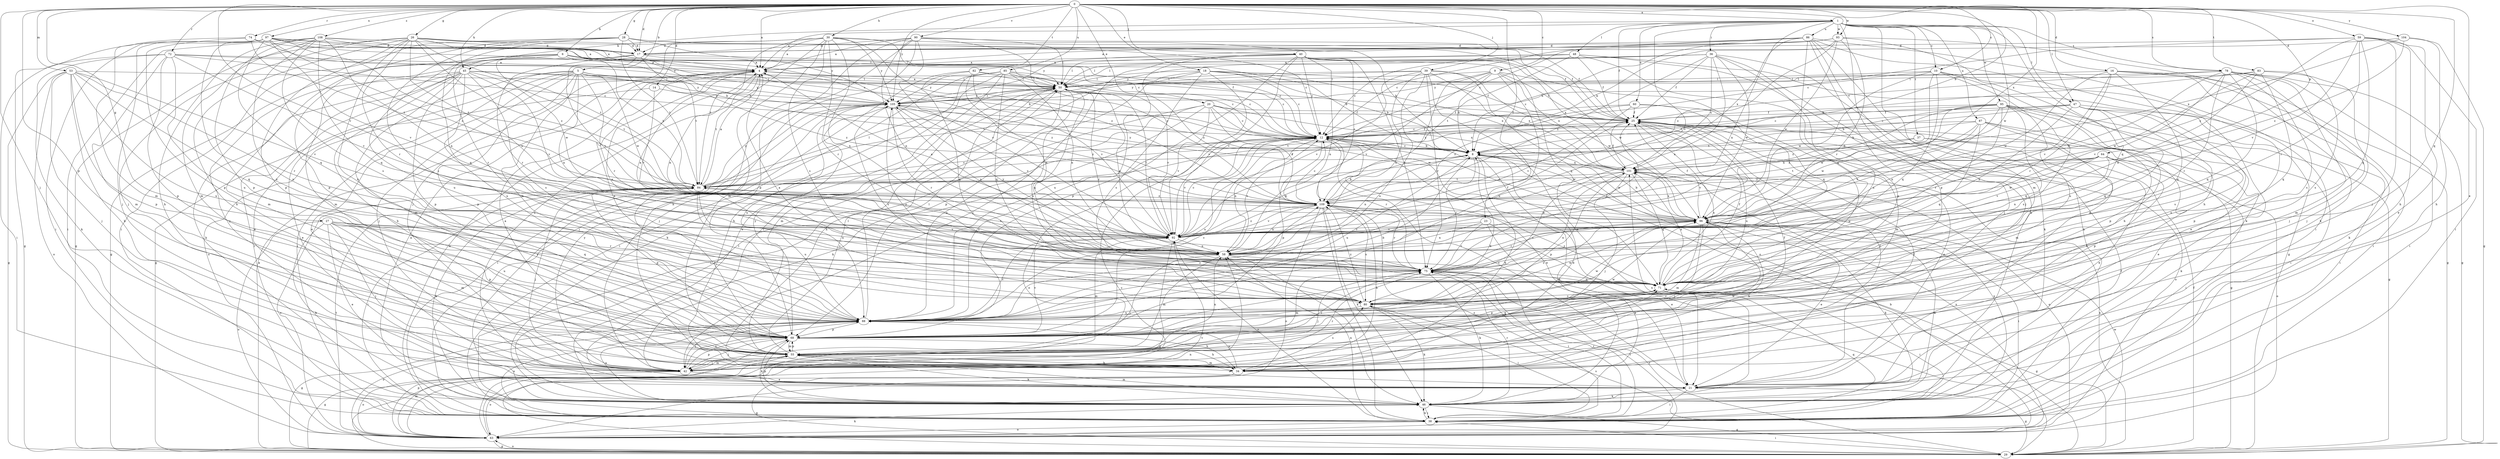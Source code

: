 strict digraph  {
0;
1;
4;
5;
6;
8;
9;
10;
12;
14;
16;
17;
18;
20;
21;
23;
25;
26;
27;
28;
29;
30;
34;
36;
37;
38;
39;
40;
42;
45;
46;
47;
48;
50;
53;
55;
58;
59;
60;
63;
64;
68;
71;
72;
74;
75;
78;
80;
82;
83;
84;
85;
86;
87;
88;
90;
92;
93;
95;
96;
97;
101;
104;
105;
108;
109;
0 -> 1  [label=a];
0 -> 4  [label=a];
0 -> 5  [label=b];
0 -> 6  [label=b];
0 -> 8  [label=b];
0 -> 9  [label=c];
0 -> 10  [label=c];
0 -> 14  [label=d];
0 -> 16  [label=d];
0 -> 17  [label=d];
0 -> 18  [label=e];
0 -> 20  [label=e];
0 -> 21  [label=e];
0 -> 23  [label=f];
0 -> 26  [label=g];
0 -> 27  [label=g];
0 -> 28  [label=g];
0 -> 30  [label=h];
0 -> 39  [label=j];
0 -> 40  [label=j];
0 -> 42  [label=j];
0 -> 45  [label=k];
0 -> 47  [label=l];
0 -> 53  [label=m];
0 -> 59  [label=o];
0 -> 64  [label=p];
0 -> 68  [label=p];
0 -> 71  [label=q];
0 -> 72  [label=r];
0 -> 74  [label=r];
0 -> 78  [label=s];
0 -> 82  [label=t];
0 -> 83  [label=t];
0 -> 85  [label=u];
0 -> 90  [label=v];
0 -> 92  [label=v];
0 -> 93  [label=w];
0 -> 97  [label=x];
0 -> 101  [label=x];
0 -> 104  [label=y];
0 -> 105  [label=y];
0 -> 108  [label=z];
1 -> 4  [label=a];
1 -> 10  [label=c];
1 -> 25  [label=f];
1 -> 36  [label=i];
1 -> 37  [label=i];
1 -> 45  [label=k];
1 -> 46  [label=k];
1 -> 47  [label=l];
1 -> 48  [label=l];
1 -> 55  [label=m];
1 -> 58  [label=n];
1 -> 60  [label=o];
1 -> 71  [label=q];
1 -> 78  [label=s];
1 -> 86  [label=u];
1 -> 87  [label=u];
1 -> 92  [label=v];
1 -> 93  [label=w];
1 -> 95  [label=w];
1 -> 96  [label=w];
4 -> 50  [label=l];
4 -> 58  [label=n];
4 -> 84  [label=t];
4 -> 109  [label=z];
5 -> 12  [label=c];
5 -> 21  [label=e];
5 -> 29  [label=g];
5 -> 38  [label=i];
5 -> 42  [label=j];
5 -> 50  [label=l];
5 -> 58  [label=n];
5 -> 63  [label=o];
5 -> 68  [label=p];
5 -> 75  [label=r];
5 -> 88  [label=u];
5 -> 96  [label=w];
5 -> 105  [label=y];
5 -> 109  [label=z];
6 -> 4  [label=a];
6 -> 8  [label=b];
6 -> 12  [label=c];
6 -> 55  [label=m];
6 -> 75  [label=r];
6 -> 84  [label=t];
6 -> 88  [label=u];
6 -> 96  [label=w];
8 -> 12  [label=c];
8 -> 34  [label=h];
8 -> 46  [label=k];
8 -> 58  [label=n];
8 -> 75  [label=r];
8 -> 88  [label=u];
8 -> 96  [label=w];
8 -> 101  [label=x];
9 -> 8  [label=b];
9 -> 25  [label=f];
9 -> 50  [label=l];
9 -> 71  [label=q];
9 -> 88  [label=u];
9 -> 92  [label=v];
9 -> 101  [label=x];
9 -> 105  [label=y];
9 -> 109  [label=z];
10 -> 12  [label=c];
10 -> 21  [label=e];
10 -> 34  [label=h];
10 -> 50  [label=l];
10 -> 58  [label=n];
10 -> 71  [label=q];
10 -> 88  [label=u];
10 -> 96  [label=w];
12 -> 8  [label=b];
12 -> 21  [label=e];
12 -> 25  [label=f];
12 -> 58  [label=n];
12 -> 63  [label=o];
12 -> 68  [label=p];
12 -> 75  [label=r];
12 -> 88  [label=u];
12 -> 92  [label=v];
12 -> 96  [label=w];
14 -> 21  [label=e];
14 -> 92  [label=v];
14 -> 105  [label=y];
16 -> 29  [label=g];
16 -> 38  [label=i];
16 -> 46  [label=k];
16 -> 50  [label=l];
16 -> 71  [label=q];
16 -> 75  [label=r];
16 -> 92  [label=v];
16 -> 96  [label=w];
17 -> 4  [label=a];
17 -> 8  [label=b];
17 -> 29  [label=g];
17 -> 55  [label=m];
17 -> 75  [label=r];
17 -> 84  [label=t];
17 -> 92  [label=v];
18 -> 8  [label=b];
18 -> 12  [label=c];
18 -> 25  [label=f];
18 -> 50  [label=l];
18 -> 68  [label=p];
18 -> 80  [label=s];
18 -> 84  [label=t];
18 -> 92  [label=v];
18 -> 101  [label=x];
20 -> 12  [label=c];
20 -> 25  [label=f];
20 -> 38  [label=i];
20 -> 46  [label=k];
20 -> 88  [label=u];
20 -> 92  [label=v];
20 -> 96  [label=w];
20 -> 101  [label=x];
20 -> 109  [label=z];
21 -> 12  [label=c];
21 -> 25  [label=f];
21 -> 29  [label=g];
21 -> 38  [label=i];
21 -> 46  [label=k];
23 -> 21  [label=e];
23 -> 46  [label=k];
23 -> 58  [label=n];
23 -> 75  [label=r];
23 -> 92  [label=v];
25 -> 12  [label=c];
25 -> 21  [label=e];
25 -> 29  [label=g];
25 -> 63  [label=o];
25 -> 80  [label=s];
25 -> 88  [label=u];
26 -> 4  [label=a];
26 -> 12  [label=c];
26 -> 17  [label=d];
26 -> 25  [label=f];
26 -> 29  [label=g];
26 -> 34  [label=h];
26 -> 42  [label=j];
26 -> 58  [label=n];
26 -> 68  [label=p];
26 -> 75  [label=r];
26 -> 84  [label=t];
26 -> 88  [label=u];
26 -> 109  [label=z];
27 -> 21  [label=e];
27 -> 42  [label=j];
27 -> 46  [label=k];
27 -> 55  [label=m];
27 -> 58  [label=n];
27 -> 63  [label=o];
27 -> 68  [label=p];
27 -> 71  [label=q];
27 -> 75  [label=r];
27 -> 88  [label=u];
27 -> 92  [label=v];
28 -> 12  [label=c];
28 -> 17  [label=d];
28 -> 25  [label=f];
28 -> 38  [label=i];
28 -> 68  [label=p];
28 -> 71  [label=q];
28 -> 80  [label=s];
28 -> 84  [label=t];
28 -> 105  [label=y];
29 -> 4  [label=a];
29 -> 8  [label=b];
29 -> 12  [label=c];
29 -> 25  [label=f];
29 -> 38  [label=i];
29 -> 58  [label=n];
29 -> 63  [label=o];
29 -> 75  [label=r];
29 -> 101  [label=x];
30 -> 4  [label=a];
30 -> 8  [label=b];
30 -> 17  [label=d];
30 -> 21  [label=e];
30 -> 42  [label=j];
30 -> 50  [label=l];
30 -> 55  [label=m];
30 -> 58  [label=n];
30 -> 75  [label=r];
30 -> 80  [label=s];
30 -> 84  [label=t];
30 -> 105  [label=y];
30 -> 109  [label=z];
34 -> 4  [label=a];
34 -> 8  [label=b];
34 -> 25  [label=f];
34 -> 29  [label=g];
34 -> 55  [label=m];
34 -> 63  [label=o];
34 -> 71  [label=q];
34 -> 80  [label=s];
34 -> 88  [label=u];
34 -> 96  [label=w];
36 -> 4  [label=a];
36 -> 25  [label=f];
36 -> 42  [label=j];
36 -> 46  [label=k];
36 -> 50  [label=l];
36 -> 58  [label=n];
36 -> 88  [label=u];
36 -> 96  [label=w];
36 -> 101  [label=x];
36 -> 105  [label=y];
36 -> 109  [label=z];
37 -> 8  [label=b];
37 -> 21  [label=e];
37 -> 46  [label=k];
37 -> 92  [label=v];
38 -> 4  [label=a];
38 -> 25  [label=f];
38 -> 46  [label=k];
38 -> 58  [label=n];
38 -> 63  [label=o];
38 -> 71  [label=q];
38 -> 75  [label=r];
38 -> 88  [label=u];
38 -> 92  [label=v];
38 -> 101  [label=x];
38 -> 109  [label=z];
39 -> 21  [label=e];
39 -> 50  [label=l];
39 -> 58  [label=n];
39 -> 63  [label=o];
39 -> 75  [label=r];
39 -> 88  [label=u];
39 -> 92  [label=v];
39 -> 96  [label=w];
39 -> 101  [label=x];
39 -> 105  [label=y];
40 -> 4  [label=a];
40 -> 12  [label=c];
40 -> 42  [label=j];
40 -> 50  [label=l];
40 -> 58  [label=n];
40 -> 68  [label=p];
40 -> 71  [label=q];
40 -> 75  [label=r];
40 -> 88  [label=u];
40 -> 92  [label=v];
40 -> 96  [label=w];
40 -> 101  [label=x];
40 -> 109  [label=z];
42 -> 21  [label=e];
42 -> 50  [label=l];
42 -> 55  [label=m];
42 -> 63  [label=o];
42 -> 68  [label=p];
42 -> 75  [label=r];
42 -> 88  [label=u];
42 -> 105  [label=y];
45 -> 21  [label=e];
45 -> 34  [label=h];
45 -> 38  [label=i];
45 -> 42  [label=j];
45 -> 46  [label=k];
45 -> 50  [label=l];
45 -> 55  [label=m];
45 -> 68  [label=p];
45 -> 80  [label=s];
45 -> 84  [label=t];
45 -> 88  [label=u];
45 -> 92  [label=v];
45 -> 105  [label=y];
46 -> 4  [label=a];
46 -> 29  [label=g];
46 -> 38  [label=i];
46 -> 50  [label=l];
46 -> 55  [label=m];
46 -> 68  [label=p];
46 -> 75  [label=r];
46 -> 88  [label=u];
46 -> 96  [label=w];
46 -> 101  [label=x];
46 -> 105  [label=y];
47 -> 8  [label=b];
47 -> 12  [label=c];
47 -> 25  [label=f];
47 -> 38  [label=i];
47 -> 58  [label=n];
47 -> 68  [label=p];
47 -> 71  [label=q];
47 -> 80  [label=s];
47 -> 88  [label=u];
48 -> 4  [label=a];
48 -> 12  [label=c];
48 -> 25  [label=f];
48 -> 29  [label=g];
48 -> 46  [label=k];
48 -> 50  [label=l];
48 -> 68  [label=p];
48 -> 84  [label=t];
50 -> 4  [label=a];
50 -> 34  [label=h];
50 -> 55  [label=m];
50 -> 58  [label=n];
50 -> 71  [label=q];
50 -> 75  [label=r];
50 -> 80  [label=s];
50 -> 92  [label=v];
50 -> 105  [label=y];
53 -> 29  [label=g];
53 -> 34  [label=h];
53 -> 42  [label=j];
53 -> 50  [label=l];
53 -> 63  [label=o];
53 -> 68  [label=p];
53 -> 71  [label=q];
53 -> 75  [label=r];
53 -> 88  [label=u];
53 -> 92  [label=v];
55 -> 21  [label=e];
55 -> 25  [label=f];
55 -> 29  [label=g];
55 -> 34  [label=h];
55 -> 42  [label=j];
55 -> 46  [label=k];
55 -> 50  [label=l];
55 -> 58  [label=n];
55 -> 68  [label=p];
55 -> 75  [label=r];
58 -> 4  [label=a];
58 -> 12  [label=c];
58 -> 25  [label=f];
58 -> 42  [label=j];
58 -> 46  [label=k];
58 -> 55  [label=m];
58 -> 75  [label=r];
58 -> 84  [label=t];
58 -> 105  [label=y];
59 -> 12  [label=c];
59 -> 17  [label=d];
59 -> 21  [label=e];
59 -> 34  [label=h];
59 -> 38  [label=i];
59 -> 42  [label=j];
59 -> 71  [label=q];
59 -> 75  [label=r];
59 -> 92  [label=v];
59 -> 109  [label=z];
60 -> 25  [label=f];
60 -> 55  [label=m];
60 -> 68  [label=p];
60 -> 84  [label=t];
60 -> 92  [label=v];
60 -> 109  [label=z];
63 -> 12  [label=c];
63 -> 29  [label=g];
63 -> 46  [label=k];
63 -> 55  [label=m];
63 -> 68  [label=p];
63 -> 75  [label=r];
63 -> 80  [label=s];
63 -> 84  [label=t];
63 -> 92  [label=v];
63 -> 96  [label=w];
63 -> 101  [label=x];
64 -> 38  [label=i];
64 -> 58  [label=n];
64 -> 63  [label=o];
64 -> 68  [label=p];
64 -> 84  [label=t];
64 -> 92  [label=v];
64 -> 96  [label=w];
64 -> 101  [label=x];
64 -> 109  [label=z];
68 -> 8  [label=b];
68 -> 12  [label=c];
68 -> 34  [label=h];
68 -> 42  [label=j];
68 -> 46  [label=k];
68 -> 55  [label=m];
68 -> 71  [label=q];
68 -> 84  [label=t];
68 -> 92  [label=v];
68 -> 96  [label=w];
68 -> 105  [label=y];
71 -> 4  [label=a];
71 -> 25  [label=f];
71 -> 29  [label=g];
71 -> 38  [label=i];
71 -> 68  [label=p];
71 -> 80  [label=s];
71 -> 101  [label=x];
71 -> 109  [label=z];
72 -> 4  [label=a];
72 -> 12  [label=c];
72 -> 25  [label=f];
72 -> 38  [label=i];
72 -> 46  [label=k];
72 -> 55  [label=m];
72 -> 68  [label=p];
72 -> 88  [label=u];
72 -> 92  [label=v];
74 -> 17  [label=d];
74 -> 55  [label=m];
74 -> 68  [label=p];
74 -> 84  [label=t];
74 -> 105  [label=y];
75 -> 25  [label=f];
75 -> 38  [label=i];
75 -> 42  [label=j];
75 -> 46  [label=k];
75 -> 55  [label=m];
75 -> 71  [label=q];
78 -> 25  [label=f];
78 -> 29  [label=g];
78 -> 38  [label=i];
78 -> 42  [label=j];
78 -> 50  [label=l];
78 -> 55  [label=m];
78 -> 71  [label=q];
78 -> 75  [label=r];
78 -> 80  [label=s];
78 -> 92  [label=v];
78 -> 96  [label=w];
80 -> 4  [label=a];
80 -> 38  [label=i];
80 -> 46  [label=k];
80 -> 88  [label=u];
80 -> 96  [label=w];
80 -> 101  [label=x];
80 -> 105  [label=y];
80 -> 109  [label=z];
82 -> 12  [label=c];
82 -> 42  [label=j];
82 -> 50  [label=l];
82 -> 58  [label=n];
82 -> 71  [label=q];
82 -> 92  [label=v];
83 -> 8  [label=b];
83 -> 42  [label=j];
83 -> 50  [label=l];
83 -> 58  [label=n];
83 -> 71  [label=q];
83 -> 80  [label=s];
83 -> 96  [label=w];
84 -> 4  [label=a];
84 -> 12  [label=c];
84 -> 25  [label=f];
84 -> 38  [label=i];
84 -> 42  [label=j];
84 -> 46  [label=k];
84 -> 50  [label=l];
84 -> 63  [label=o];
84 -> 68  [label=p];
84 -> 80  [label=s];
84 -> 88  [label=u];
84 -> 105  [label=y];
84 -> 109  [label=z];
85 -> 12  [label=c];
85 -> 21  [label=e];
85 -> 34  [label=h];
85 -> 38  [label=i];
85 -> 46  [label=k];
85 -> 50  [label=l];
85 -> 58  [label=n];
85 -> 71  [label=q];
85 -> 105  [label=y];
85 -> 109  [label=z];
86 -> 8  [label=b];
86 -> 12  [label=c];
86 -> 17  [label=d];
86 -> 21  [label=e];
86 -> 38  [label=i];
86 -> 42  [label=j];
86 -> 46  [label=k];
86 -> 68  [label=p];
86 -> 71  [label=q];
86 -> 101  [label=x];
86 -> 105  [label=y];
87 -> 8  [label=b];
87 -> 12  [label=c];
87 -> 21  [label=e];
87 -> 34  [label=h];
87 -> 55  [label=m];
87 -> 71  [label=q];
87 -> 92  [label=v];
87 -> 96  [label=w];
88 -> 4  [label=a];
88 -> 8  [label=b];
88 -> 12  [label=c];
88 -> 29  [label=g];
88 -> 34  [label=h];
88 -> 42  [label=j];
88 -> 50  [label=l];
88 -> 63  [label=o];
88 -> 68  [label=p];
88 -> 92  [label=v];
88 -> 96  [label=w];
88 -> 109  [label=z];
90 -> 4  [label=a];
90 -> 17  [label=d];
90 -> 25  [label=f];
90 -> 34  [label=h];
90 -> 38  [label=i];
90 -> 50  [label=l];
90 -> 58  [label=n];
90 -> 68  [label=p];
90 -> 92  [label=v];
90 -> 109  [label=z];
92 -> 4  [label=a];
92 -> 8  [label=b];
92 -> 12  [label=c];
92 -> 29  [label=g];
92 -> 50  [label=l];
92 -> 55  [label=m];
92 -> 58  [label=n];
92 -> 109  [label=z];
93 -> 4  [label=a];
93 -> 8  [label=b];
93 -> 12  [label=c];
93 -> 17  [label=d];
93 -> 34  [label=h];
93 -> 46  [label=k];
93 -> 75  [label=r];
93 -> 96  [label=w];
93 -> 109  [label=z];
95 -> 12  [label=c];
95 -> 25  [label=f];
95 -> 29  [label=g];
95 -> 38  [label=i];
95 -> 58  [label=n];
95 -> 68  [label=p];
95 -> 71  [label=q];
95 -> 75  [label=r];
95 -> 80  [label=s];
95 -> 84  [label=t];
95 -> 96  [label=w];
95 -> 109  [label=z];
96 -> 8  [label=b];
96 -> 12  [label=c];
96 -> 21  [label=e];
96 -> 25  [label=f];
96 -> 34  [label=h];
96 -> 38  [label=i];
96 -> 42  [label=j];
96 -> 46  [label=k];
96 -> 55  [label=m];
96 -> 75  [label=r];
96 -> 80  [label=s];
96 -> 92  [label=v];
96 -> 101  [label=x];
97 -> 8  [label=b];
97 -> 12  [label=c];
97 -> 17  [label=d];
97 -> 29  [label=g];
97 -> 38  [label=i];
97 -> 42  [label=j];
97 -> 50  [label=l];
97 -> 71  [label=q];
97 -> 84  [label=t];
97 -> 88  [label=u];
97 -> 92  [label=v];
97 -> 109  [label=z];
101 -> 25  [label=f];
101 -> 42  [label=j];
101 -> 63  [label=o];
101 -> 68  [label=p];
101 -> 71  [label=q];
101 -> 80  [label=s];
101 -> 84  [label=t];
101 -> 105  [label=y];
104 -> 17  [label=d];
104 -> 29  [label=g];
104 -> 34  [label=h];
104 -> 101  [label=x];
104 -> 109  [label=z];
105 -> 25  [label=f];
105 -> 38  [label=i];
105 -> 50  [label=l];
105 -> 58  [label=n];
105 -> 75  [label=r];
105 -> 80  [label=s];
105 -> 88  [label=u];
105 -> 92  [label=v];
105 -> 109  [label=z];
108 -> 4  [label=a];
108 -> 8  [label=b];
108 -> 17  [label=d];
108 -> 34  [label=h];
108 -> 38  [label=i];
108 -> 55  [label=m];
108 -> 58  [label=n];
108 -> 68  [label=p];
108 -> 71  [label=q];
108 -> 80  [label=s];
108 -> 88  [label=u];
109 -> 8  [label=b];
109 -> 12  [label=c];
109 -> 34  [label=h];
109 -> 38  [label=i];
109 -> 46  [label=k];
109 -> 58  [label=n];
109 -> 63  [label=o];
109 -> 75  [label=r];
109 -> 80  [label=s];
109 -> 92  [label=v];
109 -> 96  [label=w];
}
